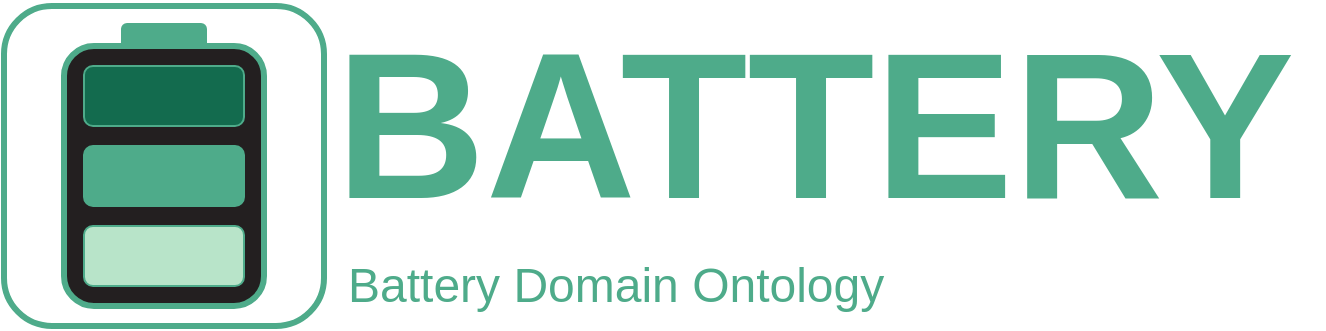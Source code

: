 <mxfile>
    <diagram id="NrZ29duDLyXxqPhjrZT9" name="Page-1">
        <mxGraphModel dx="603" dy="469" grid="1" gridSize="10" guides="1" tooltips="1" connect="1" arrows="1" fold="1" page="1" pageScale="1" pageWidth="850" pageHeight="1100" math="0" shadow="0">
            <root>
                <mxCell id="0"/>
                <mxCell id="1" parent="0"/>
                <mxCell id="2" value="&lt;font color=&quot;#4eab8a&quot; style=&quot;font-size: 104px;&quot;&gt;BATTERY&lt;/font&gt;" style="text;strokeColor=none;fillColor=none;html=1;fontSize=24;fontStyle=1;verticalAlign=middle;align=center;" parent="1" vertex="1">
                    <mxGeometry x="320" y="40" width="490" height="120" as="geometry"/>
                </mxCell>
                <mxCell id="3" value="&lt;span style=&quot;font-weight: normal;&quot;&gt;&lt;font color=&quot;#4eab8a&quot;&gt;Battery Domain Ontology&lt;/font&gt;&lt;/span&gt;" style="text;strokeColor=none;fillColor=none;html=1;fontSize=24;fontStyle=1;verticalAlign=middle;align=left;" parent="1" vertex="1">
                    <mxGeometry x="330" y="160" width="490" height="40" as="geometry"/>
                </mxCell>
                <mxCell id="14" value="" style="rounded=1;whiteSpace=wrap;html=1;fontColor=#4EAB8A;strokeWidth=3;strokeColor=#4EAB8A;fillColor=none;" parent="1" vertex="1">
                    <mxGeometry x="160" y="40" width="160" height="160" as="geometry"/>
                </mxCell>
                <mxCell id="15" value="" style="rounded=1;whiteSpace=wrap;html=1;fontColor=#4EAB8A;strokeWidth=3;strokeColor=#4eab8a;fillColor=#231F20;" parent="1" vertex="1">
                    <mxGeometry x="190" y="60" width="100" height="130" as="geometry"/>
                </mxCell>
                <mxCell id="16" value="" style="rounded=1;whiteSpace=wrap;html=1;fontColor=#4EAB8A;strokeWidth=3;strokeColor=#4eab8a;fillColor=#4EAB8A;" parent="1" vertex="1">
                    <mxGeometry x="220" y="50" width="40" height="10" as="geometry"/>
                </mxCell>
                <mxCell id="17" value="" style="rounded=1;whiteSpace=wrap;html=1;fontColor=#4EAB8A;fillStyle=solid;fillColor=#b8e4c9;strokeColor=#4EAB8A;" parent="1" vertex="1">
                    <mxGeometry x="200" y="150" width="80" height="30" as="geometry"/>
                </mxCell>
                <mxCell id="18" value="" style="rounded=1;whiteSpace=wrap;html=1;fontColor=#4EAB8A;fillColor=#4EAB8a;strokeColor=#4EAB8A;" parent="1" vertex="1">
                    <mxGeometry x="200" y="110" width="80" height="30" as="geometry"/>
                </mxCell>
                <mxCell id="19" value="" style="rounded=1;whiteSpace=wrap;html=1;fontColor=#4EAB8A;fillColor=#136b4e;strokeColor=#4EAB8A;" parent="1" vertex="1">
                    <mxGeometry x="200" y="70" width="80" height="30" as="geometry"/>
                </mxCell>
            </root>
        </mxGraphModel>
    </diagram>
</mxfile>